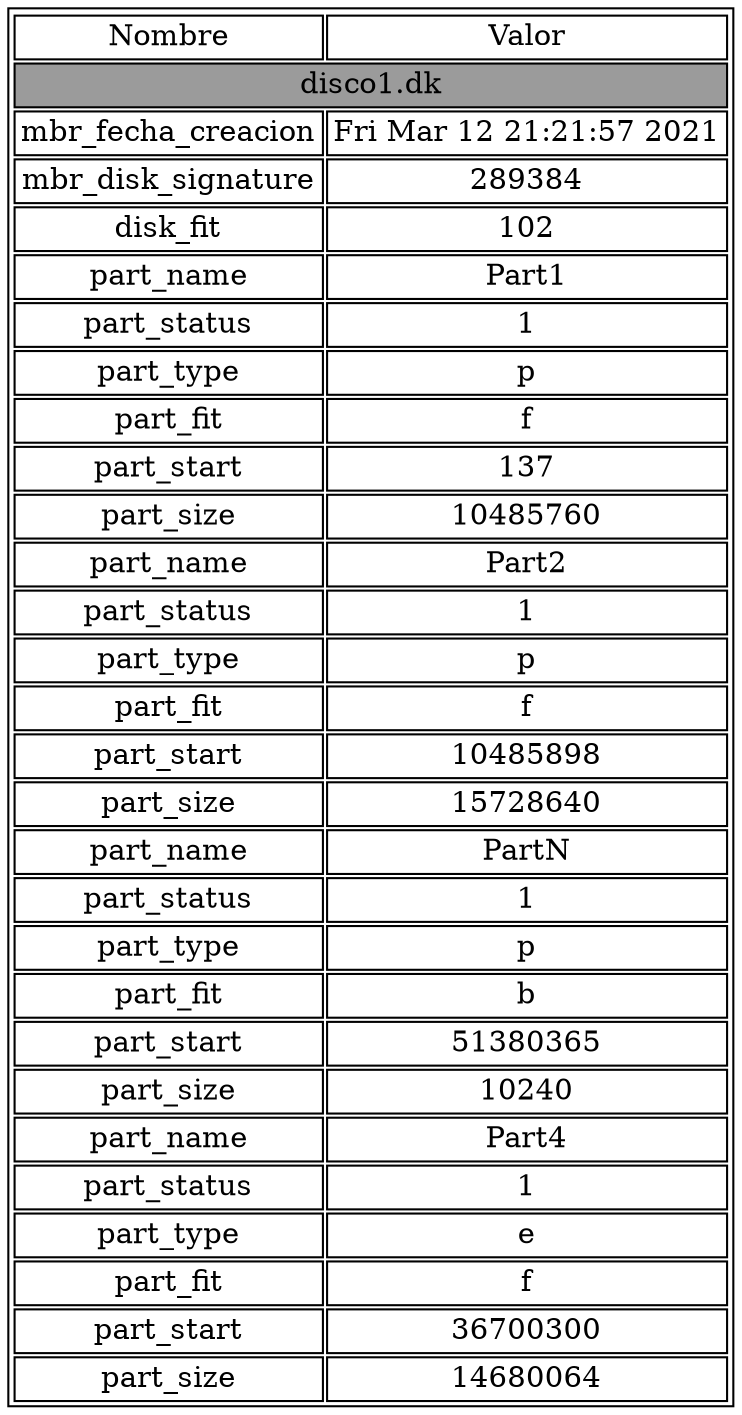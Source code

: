 digraph D{node [ shape=none, margin=0 ]
nuevo [label=<<TABLE  BORDER="1" CELLBORDER="1">
<tr><td>Nombre</td><td>Valor</td></tr>
<tr><td colspan="2" BGCOLOR="#9b9b9b">disco1.dk</td></tr>
<tr><td>mbr_fecha_creacion</td><td>Fri Mar 12 21:21:57 2021
</td></tr>
<tr><td>mbr_disk_signature</td><td>289384</td></tr>
<tr><td>disk_fit</td><td>102</td></tr>
<tr><td>part_name</td><td>Part1</td></tr>
<tr><td>part_status</td><td>1</td></tr>
<tr><td>part_type</td><td>p</td></tr>
<tr><td>part_fit</td><td>f</td></tr>
<tr><td>part_start</td><td>137</td></tr>
<tr><td>part_size</td><td>10485760</td></tr>
<tr><td>part_name</td><td>Part2</td></tr>
<tr><td>part_status</td><td>1</td></tr>
<tr><td>part_type</td><td>p</td></tr>
<tr><td>part_fit</td><td>f</td></tr>
<tr><td>part_start</td><td>10485898</td></tr>
<tr><td>part_size</td><td>15728640</td></tr>
<tr><td>part_name</td><td>PartN</td></tr>
<tr><td>part_status</td><td>1</td></tr>
<tr><td>part_type</td><td>p</td></tr>
<tr><td>part_fit</td><td>b</td></tr>
<tr><td>part_start</td><td>51380365</td></tr>
<tr><td>part_size</td><td>10240</td></tr>
<tr><td>part_name</td><td>Part4</td></tr>
<tr><td>part_status</td><td>1</td></tr>
<tr><td>part_type</td><td>e</td></tr>
<tr><td>part_fit</td><td>f</td></tr>
<tr><td>part_start</td><td>36700300</td></tr>
<tr><td>part_size</td><td>14680064</td></tr>
</TABLE>>]
}